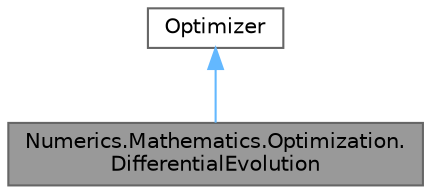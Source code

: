 digraph "Numerics.Mathematics.Optimization.DifferentialEvolution"
{
 // LATEX_PDF_SIZE
  bgcolor="transparent";
  edge [fontname=Helvetica,fontsize=10,labelfontname=Helvetica,labelfontsize=10];
  node [fontname=Helvetica,fontsize=10,shape=box,height=0.2,width=0.4];
  Node1 [id="Node000001",label="Numerics.Mathematics.Optimization.\lDifferentialEvolution",height=0.2,width=0.4,color="gray40", fillcolor="grey60", style="filled", fontcolor="black",tooltip="The Differential Evolution (DE) algorithm, which finds a global minima when no gradient is available."];
  Node2 -> Node1 [id="edge1_Node000001_Node000002",dir="back",color="steelblue1",style="solid",tooltip=" "];
  Node2 [id="Node000002",label="Optimizer",height=0.2,width=0.4,color="gray40", fillcolor="white", style="filled",URL="$class_numerics_1_1_mathematics_1_1_optimization_1_1_optimizer.html",tooltip="A base class for all optimization methods."];
}
